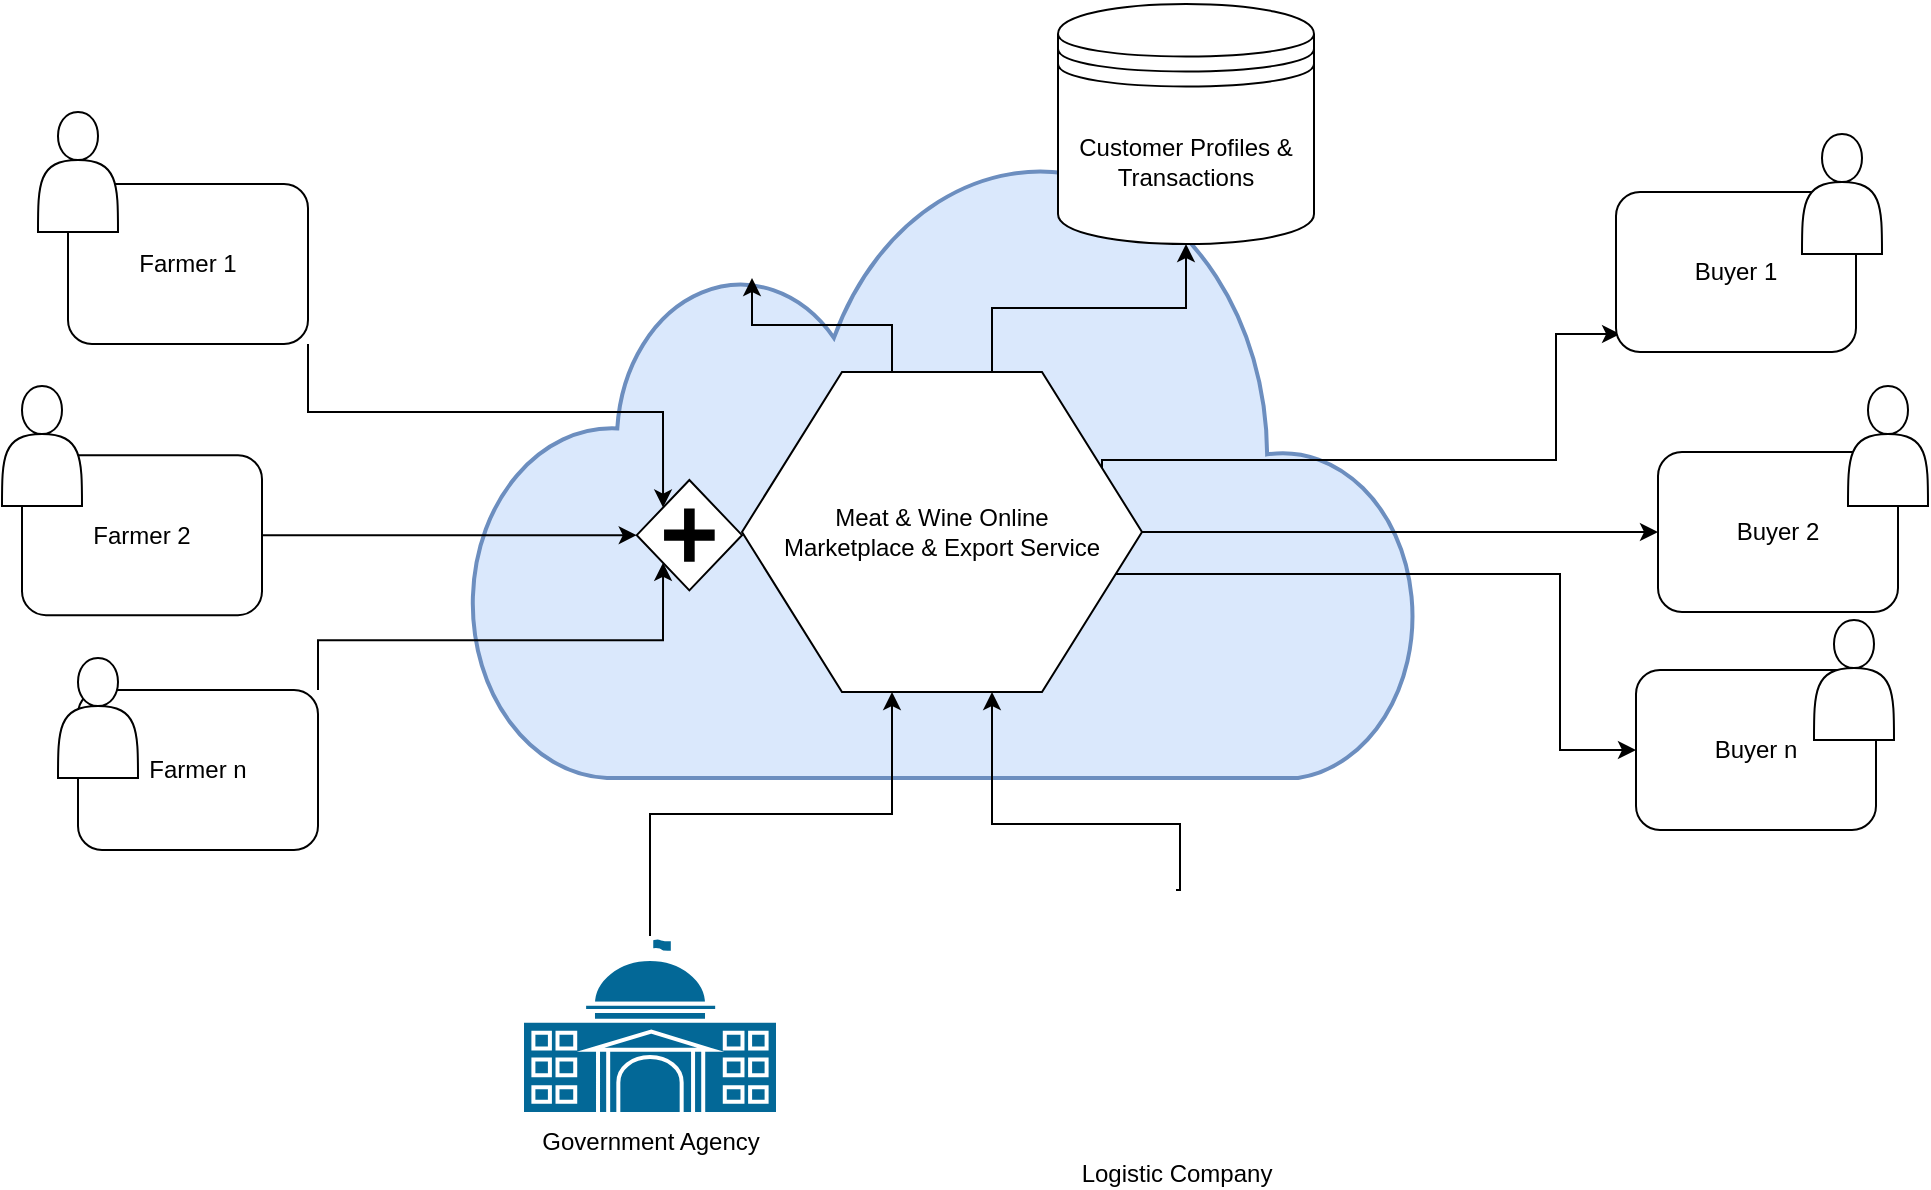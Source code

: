 <mxfile version="21.1.5" type="github">
  <diagram name="Page-1" id="2a216829-ef6e-dabb-86c1-c78162f3ba2b">
    <mxGraphModel dx="1146" dy="1101" grid="0" gridSize="10" guides="1" tooltips="1" connect="1" arrows="1" fold="1" page="0" pageScale="1" pageWidth="850" pageHeight="1100" background="none" math="0" shadow="0">
      <root>
        <mxCell id="0" />
        <mxCell id="1" parent="0" />
        <mxCell id="ydXSWsrnUFX_iwf4C8rq-49" value="" style="html=1;verticalLabelPosition=bottom;align=center;labelBackgroundColor=#ffffff;verticalAlign=top;strokeWidth=2;strokeColor=#6c8ebf;shadow=0;dashed=0;shape=mxgraph.ios7.icons.cloud;fillStyle=solid;fillColor=#dae8fc;" vertex="1" parent="1">
          <mxGeometry x="419" y="299" width="475" height="314" as="geometry" />
        </mxCell>
        <mxCell id="ydXSWsrnUFX_iwf4C8rq-10" style="edgeStyle=orthogonalEdgeStyle;rounded=0;orthogonalLoop=1;jettySize=auto;html=1;exitX=1;exitY=1;exitDx=0;exitDy=0;entryX=0.25;entryY=0.25;entryDx=0;entryDy=0;entryPerimeter=0;" edge="1" parent="1" source="7a84cebc1def654-2" target="7a84cebc1def654-24">
          <mxGeometry relative="1" as="geometry" />
        </mxCell>
        <mxCell id="7a84cebc1def654-2" value="Farmer 1" style="shape=ext;rounded=1;html=1;whiteSpace=wrap;" parent="1" vertex="1">
          <mxGeometry x="218" y="316" width="120" height="80" as="geometry" />
        </mxCell>
        <mxCell id="ydXSWsrnUFX_iwf4C8rq-12" style="edgeStyle=orthogonalEdgeStyle;rounded=0;orthogonalLoop=1;jettySize=auto;html=1;exitX=1;exitY=0.5;exitDx=0;exitDy=0;entryX=0;entryY=0.5;entryDx=0;entryDy=0;" edge="1" parent="1" source="7a84cebc1def654-3" target="7a84cebc1def654-24">
          <mxGeometry relative="1" as="geometry" />
        </mxCell>
        <mxCell id="7a84cebc1def654-3" value="Farmer 2" style="shape=ext;rounded=1;html=1;whiteSpace=wrap;" parent="1" vertex="1">
          <mxGeometry x="195" y="451.59" width="120" height="80" as="geometry" />
        </mxCell>
        <mxCell id="ydXSWsrnUFX_iwf4C8rq-19" style="edgeStyle=orthogonalEdgeStyle;rounded=0;orthogonalLoop=1;jettySize=auto;html=1;" edge="1" parent="1" source="7a84cebc1def654-6" target="7a84cebc1def654-16">
          <mxGeometry relative="1" as="geometry" />
        </mxCell>
        <mxCell id="ydXSWsrnUFX_iwf4C8rq-20" style="edgeStyle=orthogonalEdgeStyle;rounded=0;orthogonalLoop=1;jettySize=auto;html=1;entryX=0;entryY=0.5;entryDx=0;entryDy=0;" edge="1" parent="1" source="7a84cebc1def654-6" target="7a84cebc1def654-12">
          <mxGeometry relative="1" as="geometry">
            <Array as="points">
              <mxPoint x="964" y="511" />
              <mxPoint x="964" y="599" />
            </Array>
          </mxGeometry>
        </mxCell>
        <mxCell id="ydXSWsrnUFX_iwf4C8rq-33" style="edgeStyle=orthogonalEdgeStyle;rounded=0;orthogonalLoop=1;jettySize=auto;html=1;exitX=0.625;exitY=0;exitDx=0;exitDy=0;" edge="1" parent="1" source="7a84cebc1def654-6" target="ydXSWsrnUFX_iwf4C8rq-31">
          <mxGeometry relative="1" as="geometry" />
        </mxCell>
        <mxCell id="ydXSWsrnUFX_iwf4C8rq-39" style="edgeStyle=orthogonalEdgeStyle;rounded=0;orthogonalLoop=1;jettySize=auto;html=1;exitX=1;exitY=0.25;exitDx=0;exitDy=0;entryX=0.017;entryY=0.888;entryDx=0;entryDy=0;entryPerimeter=0;" edge="1" parent="1" source="7a84cebc1def654-6" target="7a84cebc1def654-14">
          <mxGeometry relative="1" as="geometry">
            <Array as="points">
              <mxPoint x="962" y="454" />
              <mxPoint x="962" y="391" />
            </Array>
          </mxGeometry>
        </mxCell>
        <mxCell id="ydXSWsrnUFX_iwf4C8rq-59" style="edgeStyle=orthogonalEdgeStyle;rounded=0;orthogonalLoop=1;jettySize=auto;html=1;exitX=0.375;exitY=0;exitDx=0;exitDy=0;" edge="1" parent="1" source="7a84cebc1def654-6" target="ydXSWsrnUFX_iwf4C8rq-57">
          <mxGeometry relative="1" as="geometry" />
        </mxCell>
        <mxCell id="7a84cebc1def654-6" value="Meat &amp;amp; Wine Online&lt;br&gt;Marketplace &amp;amp; Export Service" style="shape=hexagon;whiteSpace=wrap;html=1;perimeter=hexagonPerimeter;" parent="1" vertex="1">
          <mxGeometry x="555" y="410" width="200" height="160" as="geometry" />
        </mxCell>
        <mxCell id="ydXSWsrnUFX_iwf4C8rq-14" style="edgeStyle=orthogonalEdgeStyle;rounded=0;orthogonalLoop=1;jettySize=auto;html=1;exitX=1;exitY=0;exitDx=0;exitDy=0;entryX=0.25;entryY=0.75;entryDx=0;entryDy=0;entryPerimeter=0;" edge="1" parent="1" source="7a84cebc1def654-8" target="7a84cebc1def654-24">
          <mxGeometry relative="1" as="geometry" />
        </mxCell>
        <mxCell id="7a84cebc1def654-8" value="Farmer n" style="shape=ext;rounded=1;html=1;whiteSpace=wrap;" parent="1" vertex="1">
          <mxGeometry x="223" y="569" width="120" height="80" as="geometry" />
        </mxCell>
        <mxCell id="7a84cebc1def654-12" value="Buyer n" style="html=1;whiteSpace=wrap;rounded=1;" parent="1" vertex="1">
          <mxGeometry x="1002" y="559" width="120" height="80" as="geometry" />
        </mxCell>
        <mxCell id="7a84cebc1def654-14" value="Buyer 1" style="html=1;whiteSpace=wrap;rounded=1;" parent="1" vertex="1">
          <mxGeometry x="992" y="320" width="120" height="80" as="geometry" />
        </mxCell>
        <mxCell id="7a84cebc1def654-16" value="Buyer 2" style="html=1;whiteSpace=wrap;rounded=1;" parent="1" vertex="1">
          <mxGeometry x="1013" y="450" width="120" height="80" as="geometry" />
        </mxCell>
        <mxCell id="ydXSWsrnUFX_iwf4C8rq-23" value="" style="shape=actor;whiteSpace=wrap;html=1;" vertex="1" parent="1">
          <mxGeometry x="203" y="280" width="40" height="60" as="geometry" />
        </mxCell>
        <mxCell id="ydXSWsrnUFX_iwf4C8rq-31" value="Customer Profiles &amp;amp; Transactions" style="shape=datastore;whiteSpace=wrap;html=1;" vertex="1" parent="1">
          <mxGeometry x="713" y="226" width="128" height="120" as="geometry" />
        </mxCell>
        <mxCell id="ydXSWsrnUFX_iwf4C8rq-43" value="" style="shape=actor;whiteSpace=wrap;html=1;" vertex="1" parent="1">
          <mxGeometry x="185" y="417" width="40" height="60" as="geometry" />
        </mxCell>
        <mxCell id="ydXSWsrnUFX_iwf4C8rq-44" value="" style="shape=actor;whiteSpace=wrap;html=1;" vertex="1" parent="1">
          <mxGeometry x="213" y="553" width="40" height="60" as="geometry" />
        </mxCell>
        <mxCell id="ydXSWsrnUFX_iwf4C8rq-45" value="" style="shape=actor;whiteSpace=wrap;html=1;" vertex="1" parent="1">
          <mxGeometry x="1091" y="534" width="40" height="60" as="geometry" />
        </mxCell>
        <mxCell id="ydXSWsrnUFX_iwf4C8rq-46" value="" style="shape=actor;whiteSpace=wrap;html=1;" vertex="1" parent="1">
          <mxGeometry x="1108" y="417" width="40" height="60" as="geometry" />
        </mxCell>
        <mxCell id="ydXSWsrnUFX_iwf4C8rq-47" value="" style="shape=actor;whiteSpace=wrap;html=1;" vertex="1" parent="1">
          <mxGeometry x="1085" y="291" width="40" height="60" as="geometry" />
        </mxCell>
        <mxCell id="ydXSWsrnUFX_iwf4C8rq-61" style="edgeStyle=orthogonalEdgeStyle;rounded=0;orthogonalLoop=1;jettySize=auto;html=1;exitX=0.5;exitY=0;exitDx=0;exitDy=0;exitPerimeter=0;entryX=0.375;entryY=1;entryDx=0;entryDy=0;" edge="1" parent="1" source="ydXSWsrnUFX_iwf4C8rq-52" target="7a84cebc1def654-6">
          <mxGeometry relative="1" as="geometry" />
        </mxCell>
        <mxCell id="ydXSWsrnUFX_iwf4C8rq-52" value="Government Agency" style="shape=mxgraph.cisco.buildings.government_building;html=1;pointerEvents=1;dashed=0;fillColor=#036897;strokeColor=#ffffff;strokeWidth=2;verticalLabelPosition=bottom;verticalAlign=top;align=center;outlineConnect=0;" vertex="1" parent="1">
          <mxGeometry x="445" y="692" width="128" height="89" as="geometry" />
        </mxCell>
        <mxCell id="ydXSWsrnUFX_iwf4C8rq-63" style="edgeStyle=orthogonalEdgeStyle;rounded=0;orthogonalLoop=1;jettySize=auto;html=1;exitX=0.5;exitY=0;exitDx=0;exitDy=0;entryX=0.625;entryY=1;entryDx=0;entryDy=0;" edge="1" parent="1" source="ydXSWsrnUFX_iwf4C8rq-53" target="7a84cebc1def654-6">
          <mxGeometry relative="1" as="geometry">
            <Array as="points">
              <mxPoint x="774" y="636" />
              <mxPoint x="680" y="636" />
            </Array>
          </mxGeometry>
        </mxCell>
        <mxCell id="ydXSWsrnUFX_iwf4C8rq-53" value="Logistic Company" style="shape=image;html=1;verticalAlign=top;verticalLabelPosition=bottom;labelBackgroundColor=#ffffff;imageAspect=0;aspect=fixed;image=https://cdn2.iconfinder.com/data/icons/shopping-elements-6/64/11-Express_Delivery_Car-128.png" vertex="1" parent="1">
          <mxGeometry x="708" y="669" width="128" height="128" as="geometry" />
        </mxCell>
        <mxCell id="ydXSWsrnUFX_iwf4C8rq-54" value="" style="shape=image;html=1;verticalAlign=top;verticalLabelPosition=bottom;labelBackgroundColor=#ffffff;imageAspect=0;aspect=fixed;image=https://cdn3.iconfinder.com/data/icons/payment-method-1/64/_Paypal-39-128.png" vertex="1" parent="1">
          <mxGeometry x="520" y="287" width="59" height="59" as="geometry" />
        </mxCell>
        <mxCell id="ydXSWsrnUFX_iwf4C8rq-55" value="" style="shape=image;html=1;verticalAlign=top;verticalLabelPosition=bottom;labelBackgroundColor=#ffffff;imageAspect=0;aspect=fixed;image=https://cdn3.iconfinder.com/data/icons/payment-method-1/64/_Mastercard-128.png" vertex="1" parent="1">
          <mxGeometry x="543" y="259" width="57" height="57" as="geometry" />
        </mxCell>
        <mxCell id="ydXSWsrnUFX_iwf4C8rq-56" value="" style="shape=image;html=1;verticalAlign=top;verticalLabelPosition=bottom;labelBackgroundColor=#ffffff;imageAspect=0;aspect=fixed;image=https://cdn2.iconfinder.com/data/icons/social-media-and-payment/64/-69-128.png" vertex="1" parent="1">
          <mxGeometry x="560" y="313" width="42" height="42" as="geometry" />
        </mxCell>
        <mxCell id="ydXSWsrnUFX_iwf4C8rq-57" value="" style="shape=image;html=1;verticalAlign=top;verticalLabelPosition=bottom;labelBackgroundColor=#ffffff;imageAspect=0;aspect=fixed;image=https://cdn4.iconfinder.com/data/icons/48-bubbles/48/07.Wallet-128.png" vertex="1" parent="1">
          <mxGeometry x="490.5" y="224" width="139" height="139" as="geometry" />
        </mxCell>
        <mxCell id="7a84cebc1def654-24" value="" style="shape=mxgraph.bpmn.shape;html=1;verticalLabelPosition=bottom;labelBackgroundColor=#ffffff;verticalAlign=top;perimeter=rhombusPerimeter;background=gateway;outline=none;symbol=parallelGw;" parent="1" vertex="1">
          <mxGeometry x="502.371" y="464.004" width="52.632" height="55.172" as="geometry" />
        </mxCell>
      </root>
    </mxGraphModel>
  </diagram>
</mxfile>
